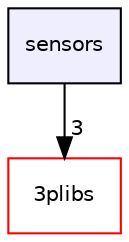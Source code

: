 digraph "sensors" {
  compound=true
  node [ fontsize="10", fontname="Helvetica"];
  edge [ labelfontsize="10", labelfontname="Helvetica"];
  dir_c77a8e2546a9c75bbba96be2ef542c8e [shape=box, label="sensors", style="filled", fillcolor="#eeeeff", pencolor="black", URL="dir_c77a8e2546a9c75bbba96be2ef542c8e.html"];
  dir_c0f4331b3eecd179fac61e039f494ee1 [shape=box label="3plibs" fillcolor="white" style="filled" color="red" URL="dir_c0f4331b3eecd179fac61e039f494ee1.html"];
  dir_c77a8e2546a9c75bbba96be2ef542c8e->dir_c0f4331b3eecd179fac61e039f494ee1 [headlabel="3", labeldistance=1.5 headhref="dir_000004_000000.html"];
}
